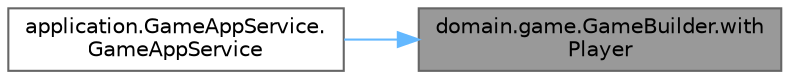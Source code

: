 digraph "domain.game.GameBuilder.withPlayer"
{
 // LATEX_PDF_SIZE
  bgcolor="transparent";
  edge [fontname=Helvetica,fontsize=10,labelfontname=Helvetica,labelfontsize=10];
  node [fontname=Helvetica,fontsize=10,shape=box,height=0.2,width=0.4];
  rankdir="RL";
  Node1 [id="Node000001",label="domain.game.GameBuilder.with\lPlayer",height=0.2,width=0.4,color="gray40", fillcolor="grey60", style="filled", fontcolor="black",tooltip="Añade un jugador al juego en construcción."];
  Node1 -> Node2 [id="edge1_Node000001_Node000002",dir="back",color="steelblue1",style="solid",tooltip=" "];
  Node2 [id="Node000002",label="application.GameAppService.\lGameAppService",height=0.2,width=0.4,color="grey40", fillcolor="white", style="filled",URL="$classapplication_1_1_game_app_service.html#a5182f4403db57416b140a09082286704",tooltip="Construye un nuevo GameAppService e inicializa un juego con jugadores predeterminados."];
}
